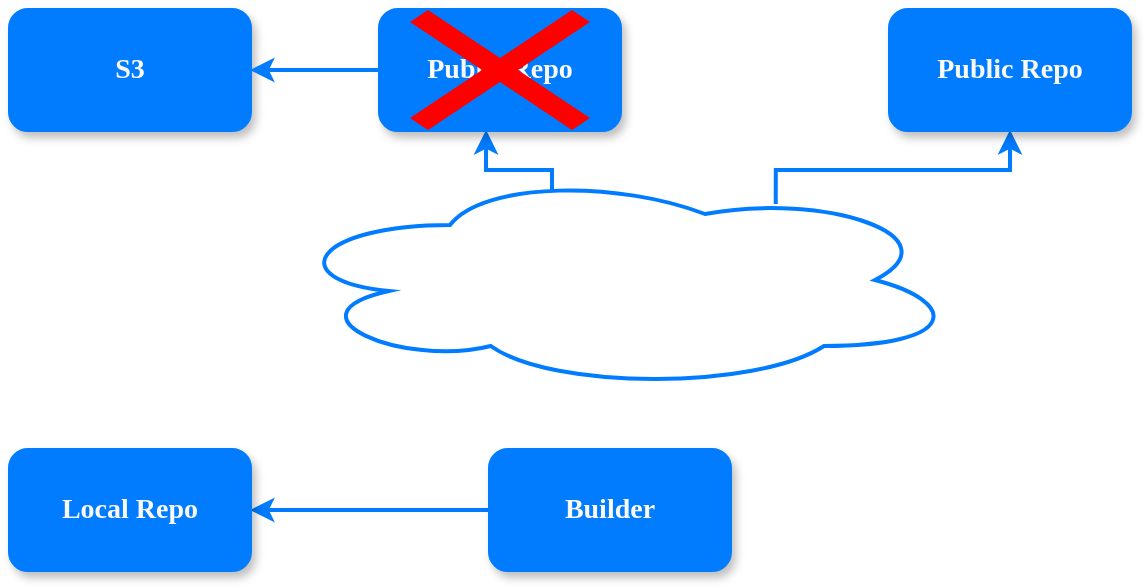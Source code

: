 <mxfile version="13.1.2" type="device"><diagram id="PU5ZtBG1eEgANX1V4c1u" name="Page-1"><mxGraphModel dx="1422" dy="742" grid="1" gridSize="10" guides="1" tooltips="1" connect="1" arrows="1" fold="1" page="1" pageScale="1" pageWidth="850" pageHeight="1100" math="0" shadow="0" extFonts="Montserrat^https://fonts.googleapis.com/css?family=Montserrat"><root><mxCell id="0"/><mxCell id="1" parent="0"/><mxCell id="XOdCjP-2gvnSF7gfjWl8-2" value="" style="edgeStyle=orthogonalEdgeStyle;rounded=0;orthogonalLoop=1;jettySize=auto;html=1;strokeColor=#017CFF;strokeWidth=2;" edge="1" parent="1" source="jDrr2bAoS69sfVO3mxZf-1" target="XOdCjP-2gvnSF7gfjWl8-1"><mxGeometry relative="1" as="geometry"/></mxCell><mxCell id="jDrr2bAoS69sfVO3mxZf-1" value="Builder" style="rounded=1;whiteSpace=wrap;html=1;fillColor=#017CFF;strokeWidth=2;fontColor=#FAFAFA;fontFamily=Montserrat;fontStyle=1;shadow=1;strokeColor=#017CFF;fontSize=14;" parent="1" vertex="1"><mxGeometry x="360" y="350" width="120" height="60" as="geometry"/></mxCell><mxCell id="XOdCjP-2gvnSF7gfjWl8-1" value="Local Repo" style="rounded=1;whiteSpace=wrap;html=1;fillColor=#017CFF;strokeWidth=2;fontColor=#FAFAFA;fontFamily=Montserrat;fontStyle=1;shadow=1;strokeColor=#017CFF;fontSize=14;" vertex="1" parent="1"><mxGeometry x="120" y="350" width="120" height="60" as="geometry"/></mxCell><mxCell id="afxaSzok1izW_5fXREZz-6" style="edgeStyle=orthogonalEdgeStyle;rounded=0;orthogonalLoop=1;jettySize=auto;html=1;exitX=0.4;exitY=0.1;exitDx=0;exitDy=0;exitPerimeter=0;entryX=0.442;entryY=1;entryDx=0;entryDy=0;entryPerimeter=0;strokeColor=#017CFF;strokeWidth=2;" parent="1" source="jDrr2bAoS69sfVO3mxZf-2" target="afxaSzok1izW_5fXREZz-2" edge="1"><mxGeometry relative="1" as="geometry"><Array as="points"><mxPoint x="391" y="210"/><mxPoint x="358" y="210"/></Array></mxGeometry></mxCell><mxCell id="afxaSzok1izW_5fXREZz-8" style="edgeStyle=orthogonalEdgeStyle;rounded=0;orthogonalLoop=1;jettySize=auto;html=1;exitX=0.729;exitY=0.155;exitDx=0;exitDy=0;exitPerimeter=0;entryX=0.5;entryY=1;entryDx=0;entryDy=0;strokeColor=#017CFF;strokeWidth=2;" parent="1" source="jDrr2bAoS69sfVO3mxZf-2" target="afxaSzok1izW_5fXREZz-3" edge="1"><mxGeometry relative="1" as="geometry"><Array as="points"><mxPoint x="503" y="210"/><mxPoint x="620" y="210"/></Array></mxGeometry></mxCell><mxCell id="jDrr2bAoS69sfVO3mxZf-2" value="" style="ellipse;shape=cloud;whiteSpace=wrap;html=1;rounded=1;shadow=0;strokeColor=#017CFF;strokeWidth=2;fillColor=none;fontFamily=Montserrat;fontSize=14;fontColor=#FAFAFA;" parent="1" vertex="1"><mxGeometry x="255" y="210" width="340" height="110" as="geometry"/></mxCell><mxCell id="afxaSzok1izW_5fXREZz-7" style="edgeStyle=orthogonalEdgeStyle;rounded=0;orthogonalLoop=1;jettySize=auto;html=1;exitX=0;exitY=0.5;exitDx=0;exitDy=0;entryX=1;entryY=0.5;entryDx=0;entryDy=0;strokeColor=#017CFF;strokeWidth=2;" parent="1" target="afxaSzok1izW_5fXREZz-4" edge="1"><mxGeometry relative="1" as="geometry"><mxPoint x="210" y="160" as="sourcePoint"/></mxGeometry></mxCell><mxCell id="afxaSzok1izW_5fXREZz-2" value="Public Repo" style="rounded=1;whiteSpace=wrap;html=1;fillColor=#017CFF;strokeWidth=2;fontColor=#FAFAFA;fontFamily=Montserrat;fontStyle=1;shadow=1;strokeColor=#017CFF;fontSize=14;" parent="1" vertex="1"><mxGeometry x="305" y="130" width="120" height="60" as="geometry"/></mxCell><mxCell id="afxaSzok1izW_5fXREZz-3" value="Public Repo" style="rounded=1;whiteSpace=wrap;html=1;fillColor=#017CFF;strokeWidth=2;fontColor=#FAFAFA;fontFamily=Montserrat;fontStyle=1;shadow=1;strokeColor=#017CFF;fontSize=14;" parent="1" vertex="1"><mxGeometry x="560" y="130" width="120" height="60" as="geometry"/></mxCell><mxCell id="afxaSzok1izW_5fXREZz-4" value="S3" style="rounded=1;whiteSpace=wrap;html=1;fillColor=#017CFF;strokeWidth=2;fontColor=#FAFAFA;fontFamily=Montserrat;fontStyle=1;shadow=1;strokeColor=#017CFF;fontSize=14;" parent="1" vertex="1"><mxGeometry x="120" y="130" width="120" height="60" as="geometry"/></mxCell><mxCell id="PotBRJH-WONl7do07ASk-11" style="edgeStyle=orthogonalEdgeStyle;rounded=0;orthogonalLoop=1;jettySize=auto;html=1;exitX=0;exitY=0.5;exitDx=0;exitDy=0;entryX=1;entryY=0.5;entryDx=0;entryDy=0;strokeColor=#017CFF;strokeWidth=2;" parent="1" source="afxaSzok1izW_5fXREZz-2" target="afxaSzok1izW_5fXREZz-4" edge="1"><mxGeometry relative="1" as="geometry"><mxPoint x="305" y="160" as="sourcePoint"/><mxPoint x="240" y="160" as="targetPoint"/></mxGeometry></mxCell><mxCell id="PotBRJH-WONl7do07ASk-10" value="" style="shape=mxgraph.mockup.markup.redX;fillColor=#ff0000;html=1;shadow=0;strokeColor=none;" parent="1" vertex="1"><mxGeometry x="320" y="130" width="90" height="60" as="geometry"/></mxCell></root></mxGraphModel></diagram></mxfile>